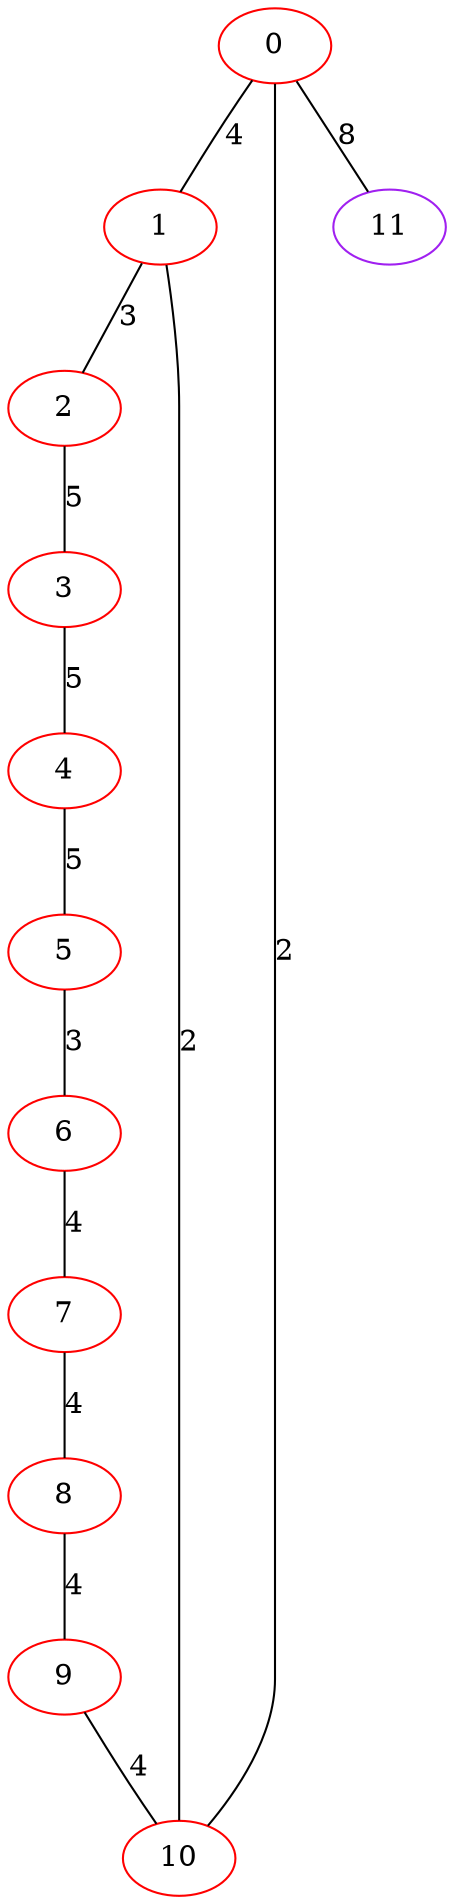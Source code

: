 graph "" {
0 [color=red, weight=1];
1 [color=red, weight=1];
2 [color=red, weight=1];
3 [color=red, weight=1];
4 [color=red, weight=1];
5 [color=red, weight=1];
6 [color=red, weight=1];
7 [color=red, weight=1];
8 [color=red, weight=1];
9 [color=red, weight=1];
10 [color=red, weight=1];
11 [color=purple, weight=4];
0 -- 1  [key=0, label=4];
0 -- 10  [key=0, label=2];
0 -- 11  [key=0, label=8];
1 -- 2  [key=0, label=3];
1 -- 10  [key=0, label=2];
2 -- 3  [key=0, label=5];
3 -- 4  [key=0, label=5];
4 -- 5  [key=0, label=5];
5 -- 6  [key=0, label=3];
6 -- 7  [key=0, label=4];
7 -- 8  [key=0, label=4];
8 -- 9  [key=0, label=4];
9 -- 10  [key=0, label=4];
}

